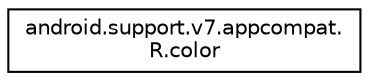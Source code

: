 digraph "类继承关系图"
{
 // LATEX_PDF_SIZE
  edge [fontname="Helvetica",fontsize="10",labelfontname="Helvetica",labelfontsize="10"];
  node [fontname="Helvetica",fontsize="10",shape=record];
  rankdir="LR";
  Node0 [label="android.support.v7.appcompat.\lR.color",height=0.2,width=0.4,color="black", fillcolor="white", style="filled",URL="$classandroid_1_1support_1_1v7_1_1appcompat_1_1_r_1_1color.html",tooltip=" "];
}
